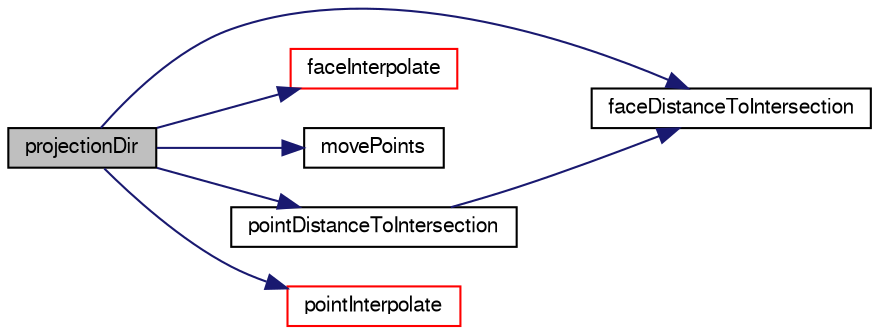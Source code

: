 digraph "projectionDir"
{
  bgcolor="transparent";
  edge [fontname="FreeSans",fontsize="10",labelfontname="FreeSans",labelfontsize="10"];
  node [fontname="FreeSans",fontsize="10",shape=record];
  rankdir="LR";
  Node53 [label="projectionDir",height=0.2,width=0.4,color="black", fillcolor="grey75", style="filled", fontcolor="black"];
  Node53 -> Node54 [color="midnightblue",fontsize="10",style="solid",fontname="FreeSans"];
  Node54 [label="faceDistanceToIntersection",height=0.2,width=0.4,color="black",URL="$a26762.html#a83f6185f2842263f0300284913ad0219",tooltip="Return distance to intersection for patch face centres. "];
  Node53 -> Node55 [color="midnightblue",fontsize="10",style="solid",fontname="FreeSans"];
  Node55 [label="faceInterpolate",height=0.2,width=0.4,color="red",URL="$a26762.html#aa7db4f04870a42888699044f03ff0306",tooltip="Interpolate face field. "];
  Node53 -> Node100 [color="midnightblue",fontsize="10",style="solid",fontname="FreeSans"];
  Node100 [label="movePoints",height=0.2,width=0.4,color="black",URL="$a26762.html#a049fe0a86e2c86b4c0bb5fe02583bea4",tooltip="Correct weighting factors for moving mesh. "];
  Node53 -> Node101 [color="midnightblue",fontsize="10",style="solid",fontname="FreeSans"];
  Node101 [label="pointDistanceToIntersection",height=0.2,width=0.4,color="black",URL="$a26762.html#a75859b59f5f7ac5a6d004bba9176598e",tooltip="Return distance to intersection for patch points. "];
  Node101 -> Node54 [color="midnightblue",fontsize="10",style="solid",fontname="FreeSans"];
  Node53 -> Node102 [color="midnightblue",fontsize="10",style="solid",fontname="FreeSans"];
  Node102 [label="pointInterpolate",height=0.2,width=0.4,color="red",URL="$a26762.html#aa301ccddf2d79eb48cd32300124f52fe",tooltip="Interpolate point field. "];
}
